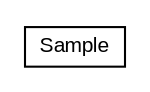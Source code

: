 #!/usr/local/bin/dot
#
# Class diagram 
# Generated by UMLGraph version R5_6 (http://www.umlgraph.org/)
#

digraph G {
	edge [fontname="arial",fontsize=10,labelfontname="arial",labelfontsize=10];
	node [fontname="arial",fontsize=10,shape=plaintext];
	nodesep=0.25;
	ranksep=0.5;
	// xml.xsl.xslt.Sample
	c9305 [label=<<table title="xml.xsl.xslt.Sample" border="0" cellborder="1" cellspacing="0" cellpadding="2" port="p" href="./Sample.html">
		<tr><td><table border="0" cellspacing="0" cellpadding="1">
<tr><td align="center" balign="center"> Sample </td></tr>
		</table></td></tr>
		</table>>, URL="./Sample.html", fontname="arial", fontcolor="black", fontsize=10.0];
}

